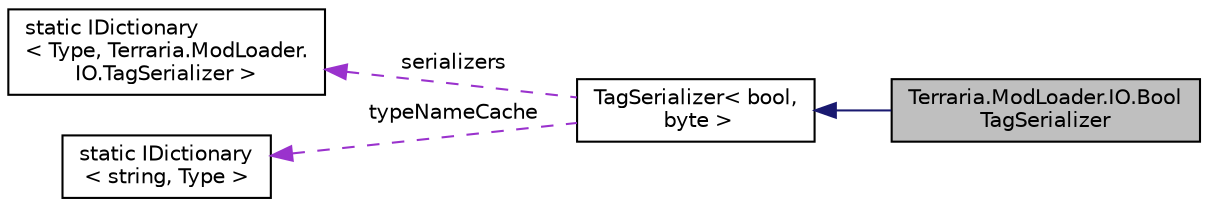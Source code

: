 digraph "Terraria.ModLoader.IO.BoolTagSerializer"
{
 // LATEX_PDF_SIZE
  edge [fontname="Helvetica",fontsize="10",labelfontname="Helvetica",labelfontsize="10"];
  node [fontname="Helvetica",fontsize="10",shape=record];
  rankdir="LR";
  Node1 [label="Terraria.ModLoader.IO.Bool\lTagSerializer",height=0.2,width=0.4,color="black", fillcolor="grey75", style="filled", fontcolor="black",tooltip=" "];
  Node2 -> Node1 [dir="back",color="midnightblue",fontsize="10",style="solid",fontname="Helvetica"];
  Node2 [label="TagSerializer\< bool,\l byte \>",height=0.2,width=0.4,color="black", fillcolor="white", style="filled",URL="$class_terraria_1_1_mod_loader_1_1_i_o_1_1_tag_serializer.html",tooltip=" "];
  Node3 -> Node2 [dir="back",color="darkorchid3",fontsize="10",style="dashed",label=" serializers" ,fontname="Helvetica"];
  Node3 [label="static IDictionary\l\< Type, Terraria.ModLoader.\lIO.TagSerializer \>",height=0.2,width=0.4,color="black", fillcolor="white", style="filled",tooltip=" "];
  Node4 -> Node2 [dir="back",color="darkorchid3",fontsize="10",style="dashed",label=" typeNameCache" ,fontname="Helvetica"];
  Node4 [label="static IDictionary\l\< string, Type \>",height=0.2,width=0.4,color="black", fillcolor="white", style="filled",tooltip=" "];
}
